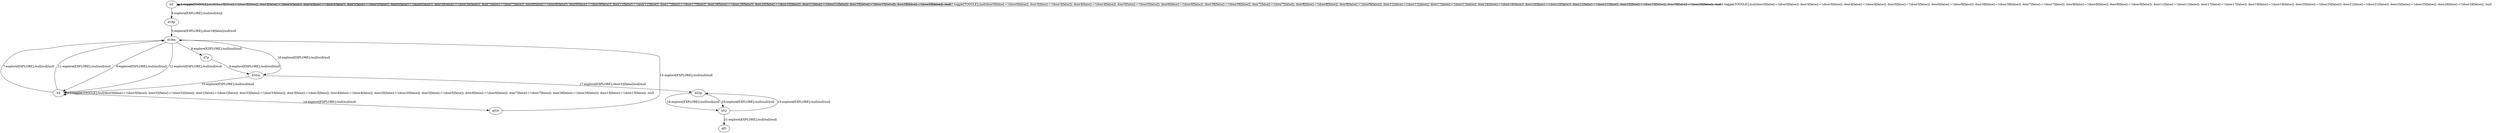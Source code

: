 # Total number of goals covered by this test: 1
# b52 --> gf3

digraph g {
"b0" -> "b0" [label = "1-toggle[TOGGLE];/null/door0[false]:=!(door0[false]); door3[false]:=!(door3[false]); door4[false]:=!(door4[false]); door5[false]:=!(door5[false]); door6[false]:=!(door6[false]); door38[false]:=!(door38[false]); door7[false]:=!(door7[false]); door8[false]:=!(door8[false]); door9[false]:=!(door9[false]); door11[false]:=!(door11[false]); door17[false]:=!(door17[false]); door18[false]:=!(door18[false]); door20[false]:=!(door20[false]); door21[false]:=!(door21[false]); door25[false]:=!(door25[false]); door28[false]:=!(door28[false]); /null"];
"b0" -> "b0" [label = "2-toggle[TOGGLE];/null/door0[false]:=!(door0[false]); door3[false]:=!(door3[false]); door4[false]:=!(door4[false]); door5[false]:=!(door5[false]); door6[false]:=!(door6[false]); door38[false]:=!(door38[false]); door7[false]:=!(door7[false]); door8[false]:=!(door8[false]); door9[false]:=!(door9[false]); door11[false]:=!(door11[false]); door17[false]:=!(door17[false]); door18[false]:=!(door18[false]); door20[false]:=!(door20[false]); door21[false]:=!(door21[false]); door25[false]:=!(door25[false]); door28[false]:=!(door28[false]); /null"];
"b0" -> "b0" [label = "3-toggle[TOGGLE];/null/door0[false]:=!(door0[false]); door3[false]:=!(door3[false]); door4[false]:=!(door4[false]); door5[false]:=!(door5[false]); door6[false]:=!(door6[false]); door38[false]:=!(door38[false]); door7[false]:=!(door7[false]); door8[false]:=!(door8[false]); door9[false]:=!(door9[false]); door11[false]:=!(door11[false]); door17[false]:=!(door17[false]); door18[false]:=!(door18[false]); door20[false]:=!(door20[false]); door21[false]:=!(door21[false]); door25[false]:=!(door25[false]); door28[false]:=!(door28[false]); /null"];
"b0" -> "d18p" [label = "4-explore[EXPLORE];/null/null/null"];
"d18p" -> "d18m" [label = "5-explore[EXPLORE];/door18[false]/null/null"];
"d18m" -> "b4" [label = "6-explore[EXPLORE];/null/null/null"];
"b4" -> "d18m" [label = "7-explore[EXPLORE];/null/null/null"];
"d18m" -> "d7p" [label = "8-explore[EXPLORE];/null/null/null"];
"d7p" -> "d32m" [label = "9-explore[EXPLORE];/null/null/null"];
"d32m" -> "b4" [label = "10-explore[EXPLORE];/null/null/null"];
"b4" -> "d18m" [label = "11-explore[EXPLORE];/null/null/null"];
"d18m" -> "b4" [label = "12-explore[EXPLORE];/null/null/null"];
"b4" -> "b4" [label = "13-toggle[TOGGLE];/null/door0[false]:=!(door0[false]); door32[false]:=!(door32[false]); door1[false]:=!(door1[false]); door33[false]:=!(door33[false]); door3[false]:=!(door3[false]); door4[false]:=!(door4[false]); door20[false]:=!(door20[false]); door5[false]:=!(door5[false]); door6[false]:=!(door6[false]); door7[false]:=!(door7[false]); door29[false]:=!(door29[false]); door15[false]:=!(door15[false]); /null"];
"b4" -> "gf16" [label = "14-explore[EXPLORE];/null/null/null"];
"gf16" -> "d18m" [label = "15-explore[EXPLORE];/null/null/null"];
"d18m" -> "d32m" [label = "16-explore[EXPLORE];/null/null/null"];
"d32m" -> "d32p" [label = "17-explore[EXPLORE];/door32[false]/null/null"];
"d32p" -> "b52" [label = "18-explore[EXPLORE];/null/null/null"];
"b52" -> "d32p" [label = "19-explore[EXPLORE];/null/null/null"];
"d32p" -> "b52" [label = "20-explore[EXPLORE];/null/null/null"];
"b52" -> "gf3" [label = "21-explore[EXPLORE];/null/null/null"];
}